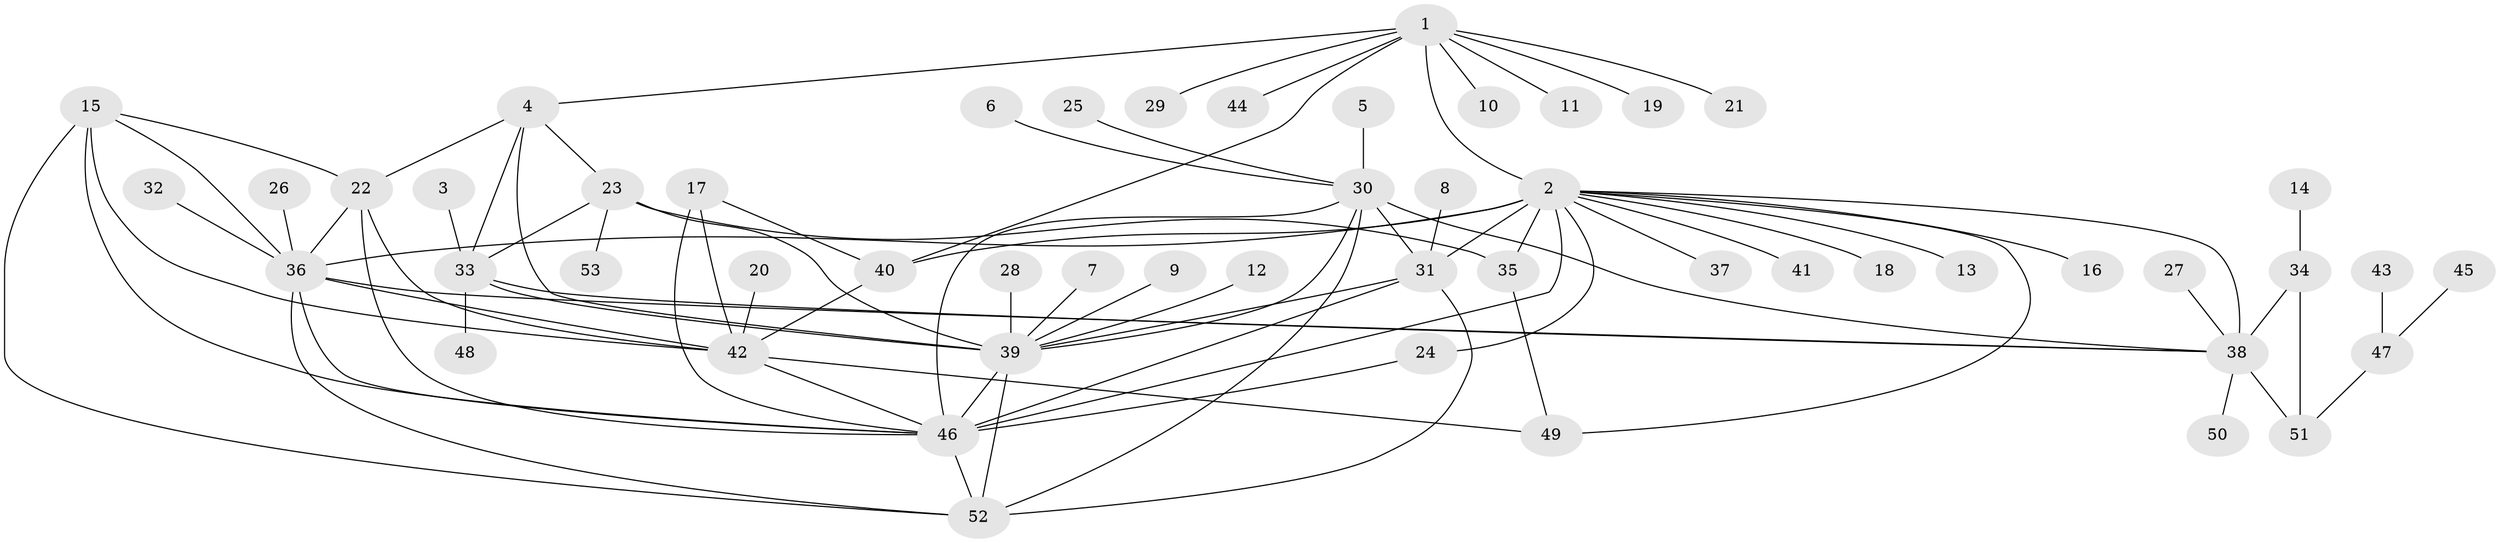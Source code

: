 // original degree distribution, {8: 0.02830188679245283, 6: 0.03773584905660377, 7: 0.09433962264150944, 14: 0.009433962264150943, 9: 0.018867924528301886, 5: 0.02830188679245283, 10: 0.018867924528301886, 1: 0.5566037735849056, 2: 0.11320754716981132, 3: 0.05660377358490566, 4: 0.03773584905660377}
// Generated by graph-tools (version 1.1) at 2025/50/03/09/25 03:50:28]
// undirected, 53 vertices, 85 edges
graph export_dot {
graph [start="1"]
  node [color=gray90,style=filled];
  1;
  2;
  3;
  4;
  5;
  6;
  7;
  8;
  9;
  10;
  11;
  12;
  13;
  14;
  15;
  16;
  17;
  18;
  19;
  20;
  21;
  22;
  23;
  24;
  25;
  26;
  27;
  28;
  29;
  30;
  31;
  32;
  33;
  34;
  35;
  36;
  37;
  38;
  39;
  40;
  41;
  42;
  43;
  44;
  45;
  46;
  47;
  48;
  49;
  50;
  51;
  52;
  53;
  1 -- 2 [weight=4.0];
  1 -- 4 [weight=1.0];
  1 -- 10 [weight=1.0];
  1 -- 11 [weight=1.0];
  1 -- 19 [weight=1.0];
  1 -- 21 [weight=1.0];
  1 -- 29 [weight=1.0];
  1 -- 40 [weight=2.0];
  1 -- 44 [weight=1.0];
  2 -- 13 [weight=1.0];
  2 -- 16 [weight=1.0];
  2 -- 18 [weight=1.0];
  2 -- 24 [weight=1.0];
  2 -- 31 [weight=1.0];
  2 -- 35 [weight=1.0];
  2 -- 36 [weight=1.0];
  2 -- 37 [weight=1.0];
  2 -- 38 [weight=1.0];
  2 -- 40 [weight=2.0];
  2 -- 41 [weight=1.0];
  2 -- 46 [weight=1.0];
  2 -- 49 [weight=1.0];
  3 -- 33 [weight=1.0];
  4 -- 22 [weight=1.0];
  4 -- 23 [weight=1.0];
  4 -- 33 [weight=2.0];
  4 -- 39 [weight=1.0];
  5 -- 30 [weight=1.0];
  6 -- 30 [weight=1.0];
  7 -- 39 [weight=1.0];
  8 -- 31 [weight=1.0];
  9 -- 39 [weight=1.0];
  12 -- 39 [weight=1.0];
  14 -- 34 [weight=1.0];
  15 -- 22 [weight=1.0];
  15 -- 36 [weight=1.0];
  15 -- 42 [weight=1.0];
  15 -- 46 [weight=1.0];
  15 -- 52 [weight=1.0];
  17 -- 40 [weight=1.0];
  17 -- 42 [weight=1.0];
  17 -- 46 [weight=1.0];
  20 -- 42 [weight=1.0];
  22 -- 36 [weight=1.0];
  22 -- 42 [weight=1.0];
  22 -- 46 [weight=1.0];
  23 -- 33 [weight=2.0];
  23 -- 35 [weight=1.0];
  23 -- 39 [weight=1.0];
  23 -- 53 [weight=1.0];
  24 -- 46 [weight=1.0];
  25 -- 30 [weight=1.0];
  26 -- 36 [weight=1.0];
  27 -- 38 [weight=1.0];
  28 -- 39 [weight=1.0];
  30 -- 31 [weight=1.0];
  30 -- 38 [weight=1.0];
  30 -- 39 [weight=1.0];
  30 -- 46 [weight=1.0];
  30 -- 52 [weight=1.0];
  31 -- 39 [weight=1.0];
  31 -- 46 [weight=1.0];
  31 -- 52 [weight=1.0];
  32 -- 36 [weight=1.0];
  33 -- 38 [weight=1.0];
  33 -- 39 [weight=2.0];
  33 -- 48 [weight=1.0];
  34 -- 38 [weight=4.0];
  34 -- 51 [weight=2.0];
  35 -- 49 [weight=1.0];
  36 -- 38 [weight=1.0];
  36 -- 42 [weight=1.0];
  36 -- 46 [weight=1.0];
  36 -- 52 [weight=1.0];
  38 -- 50 [weight=1.0];
  38 -- 51 [weight=2.0];
  39 -- 46 [weight=1.0];
  39 -- 52 [weight=1.0];
  40 -- 42 [weight=1.0];
  42 -- 46 [weight=1.0];
  42 -- 49 [weight=1.0];
  43 -- 47 [weight=1.0];
  45 -- 47 [weight=1.0];
  46 -- 52 [weight=1.0];
  47 -- 51 [weight=1.0];
}
